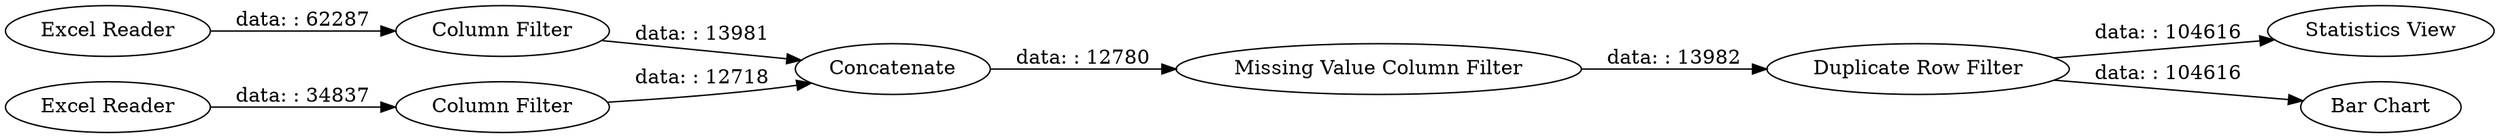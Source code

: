 digraph {
	"-5893935388483076462_12" [label="Column Filter"]
	"-5893935388483076462_25" [label="Excel Reader"]
	"-5893935388483076462_28" [label="Statistics View"]
	"-5893935388483076462_22" [label="Column Filter"]
	"-5893935388483076462_29" [label="Bar Chart"]
	"-5893935388483076462_27" [label="Duplicate Row Filter"]
	"-5893935388483076462_26" [label="Excel Reader"]
	"-5893935388483076462_21" [label=Concatenate]
	"-5893935388483076462_24" [label="Missing Value Column Filter"]
	"-5893935388483076462_21" -> "-5893935388483076462_24" [label="data: : 12780"]
	"-5893935388483076462_24" -> "-5893935388483076462_27" [label="data: : 13982"]
	"-5893935388483076462_26" -> "-5893935388483076462_22" [label="data: : 62287"]
	"-5893935388483076462_25" -> "-5893935388483076462_12" [label="data: : 34837"]
	"-5893935388483076462_27" -> "-5893935388483076462_28" [label="data: : 104616"]
	"-5893935388483076462_12" -> "-5893935388483076462_21" [label="data: : 12718"]
	"-5893935388483076462_27" -> "-5893935388483076462_29" [label="data: : 104616"]
	"-5893935388483076462_22" -> "-5893935388483076462_21" [label="data: : 13981"]
	rankdir=LR
}
